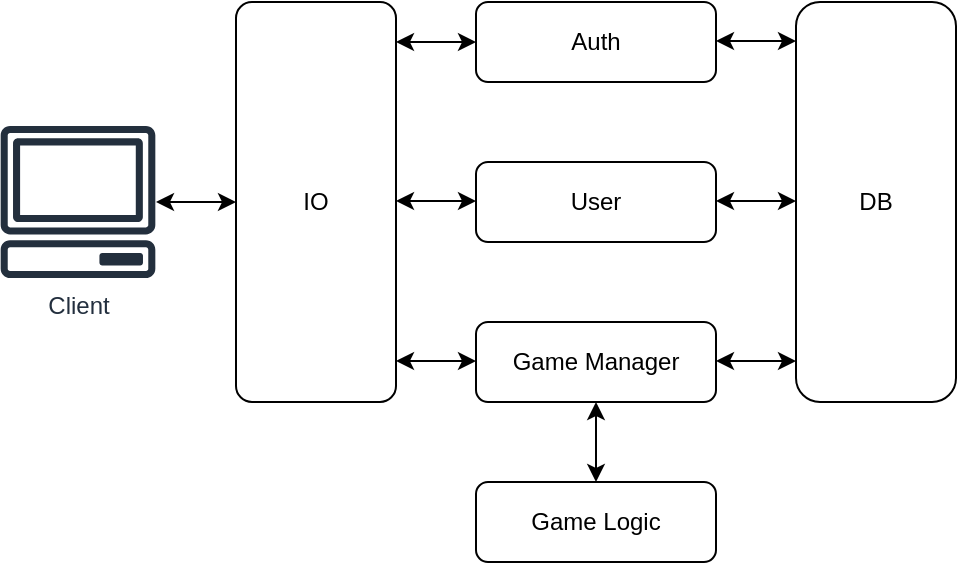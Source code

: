 <mxfile version="21.6.9" type="device">
  <diagram name="Page-1" id="zo90TAZG3Ob18_9Imayo">
    <mxGraphModel dx="1360" dy="811" grid="1" gridSize="10" guides="1" tooltips="1" connect="1" arrows="1" fold="1" page="1" pageScale="1" pageWidth="850" pageHeight="1100" math="0" shadow="0">
      <root>
        <mxCell id="0" />
        <mxCell id="1" parent="0" />
        <mxCell id="Q8fLvX5ATVyxlwA6RUIM-6" value="User" style="rounded=1;whiteSpace=wrap;html=1;" vertex="1" parent="1">
          <mxGeometry x="280" y="240" width="120" height="40" as="geometry" />
        </mxCell>
        <mxCell id="Q8fLvX5ATVyxlwA6RUIM-7" value="Game Manager" style="rounded=1;whiteSpace=wrap;html=1;" vertex="1" parent="1">
          <mxGeometry x="280" y="320" width="120" height="40" as="geometry" />
        </mxCell>
        <mxCell id="Q8fLvX5ATVyxlwA6RUIM-8" value="Auth" style="rounded=1;whiteSpace=wrap;html=1;" vertex="1" parent="1">
          <mxGeometry x="280" y="160" width="120" height="40" as="geometry" />
        </mxCell>
        <mxCell id="Q8fLvX5ATVyxlwA6RUIM-9" value="IO" style="rounded=1;whiteSpace=wrap;html=1;arcSize=10;points=[[0,0,0,0,0],[0,0.25,0,0,0],[0,0.5,0,0,0],[0,0.75,0,0,0],[0,1,0,0,0],[0.25,0,0,0,0],[0.25,1,0,0,0],[0.5,0,0,0,0],[0.5,1,0,0,0],[0.75,0,0,0,0],[0.75,1,0,0,0],[1,0,0,0,0],[1,0.05,0,0,0],[1,0.1,0,0,0],[1,0.15,0,0,0],[1,0.2,0,0,0],[1,0.25,0,0,0],[1,0.3,0,0,0],[1,0.35,0,0,0],[1,0.4,0,0,0],[1,0.45,0,0,0],[1,0.5,0,0,0],[1,0.55,0,0,0],[1,0.6,0,0,0],[1,0.65,0,0,0],[1,0.7,0,0,0],[1,0.75,0,0,0],[1,0.8,0,0,0],[1,0.85,0,0,0],[1,0.9,0,0,0],[1,0.95,0,0,0],[1,1,0,0,0]];" vertex="1" parent="1">
          <mxGeometry x="160" y="160" width="80" height="200" as="geometry" />
        </mxCell>
        <mxCell id="Q8fLvX5ATVyxlwA6RUIM-10" value="DB" style="rounded=1;whiteSpace=wrap;html=1;points=[[0,0,0,0,0],[0,0.05,0,0,0],[0,0.1,0,0,0],[0,0.15,0,0,0],[0,0.2,0,0,0],[0,0.25,0,0,0],[0,0.3,0,0,0],[0,0.35,0,0,0],[0,0.4,0,0,0],[0,0.45,0,0,0],[0,0.5,0,0,0],[0,0.55,0,0,0],[0,0.6,0,0,0],[0,0.65,0,0,0],[0,0.7,0,0,0],[0,0.75,0,0,0],[0,0.8,0,0,0],[0,0.85,0,0,0],[0,0.9,0,0,0],[0,0.95,0,0,0],[0,1,0,0,0],[0.25,0,0,0,0],[0.25,1,0,0,0],[0.5,0,0,0,0],[0.5,1,0,0,0],[0.75,0,0,0,0],[0.75,1,0,0,0],[1,0,0,0,0],[1,0.25,0,0,0],[1,0.5,0,0,0],[1,0.75,0,0,0],[1,1,0,0,0]];" vertex="1" parent="1">
          <mxGeometry x="440" y="160" width="80" height="200" as="geometry" />
        </mxCell>
        <mxCell id="Q8fLvX5ATVyxlwA6RUIM-13" value="Game Logic" style="rounded=1;whiteSpace=wrap;html=1;" vertex="1" parent="1">
          <mxGeometry x="280" y="400" width="120" height="40" as="geometry" />
        </mxCell>
        <mxCell id="Q8fLvX5ATVyxlwA6RUIM-25" value="" style="endArrow=classic;startArrow=classic;html=1;rounded=0;exitX=0;exitY=0.5;exitDx=0;exitDy=0;entryX=1;entryY=0.1;entryDx=0;entryDy=0;entryPerimeter=0;" edge="1" parent="1" source="Q8fLvX5ATVyxlwA6RUIM-8" target="Q8fLvX5ATVyxlwA6RUIM-9">
          <mxGeometry width="50" height="50" relative="1" as="geometry">
            <mxPoint x="200" y="510" as="sourcePoint" />
            <mxPoint x="250" y="460" as="targetPoint" />
          </mxGeometry>
        </mxCell>
        <mxCell id="Q8fLvX5ATVyxlwA6RUIM-33" value="" style="endArrow=classic;startArrow=classic;html=1;rounded=0;exitX=0;exitY=0.5;exitDx=0;exitDy=0;entryX=1;entryY=0.1;entryDx=0;entryDy=0;entryPerimeter=0;" edge="1" parent="1">
          <mxGeometry width="50" height="50" relative="1" as="geometry">
            <mxPoint x="440" y="179.5" as="sourcePoint" />
            <mxPoint x="400" y="179.5" as="targetPoint" />
          </mxGeometry>
        </mxCell>
        <mxCell id="Q8fLvX5ATVyxlwA6RUIM-34" value="" style="endArrow=classic;startArrow=classic;html=1;rounded=0;exitX=0;exitY=0.5;exitDx=0;exitDy=0;entryX=1;entryY=0.1;entryDx=0;entryDy=0;entryPerimeter=0;" edge="1" parent="1">
          <mxGeometry width="50" height="50" relative="1" as="geometry">
            <mxPoint x="440" y="259.5" as="sourcePoint" />
            <mxPoint x="400" y="259.5" as="targetPoint" />
          </mxGeometry>
        </mxCell>
        <mxCell id="Q8fLvX5ATVyxlwA6RUIM-35" value="" style="endArrow=classic;startArrow=classic;html=1;rounded=0;exitX=0;exitY=0.5;exitDx=0;exitDy=0;entryX=1;entryY=0.1;entryDx=0;entryDy=0;entryPerimeter=0;" edge="1" parent="1">
          <mxGeometry width="50" height="50" relative="1" as="geometry">
            <mxPoint x="280" y="339.5" as="sourcePoint" />
            <mxPoint x="240" y="339.5" as="targetPoint" />
          </mxGeometry>
        </mxCell>
        <mxCell id="Q8fLvX5ATVyxlwA6RUIM-36" value="" style="endArrow=classic;startArrow=classic;html=1;rounded=0;exitX=0;exitY=0.5;exitDx=0;exitDy=0;entryX=1;entryY=0.1;entryDx=0;entryDy=0;entryPerimeter=0;" edge="1" parent="1">
          <mxGeometry width="50" height="50" relative="1" as="geometry">
            <mxPoint x="440" y="339.5" as="sourcePoint" />
            <mxPoint x="400" y="339.5" as="targetPoint" />
          </mxGeometry>
        </mxCell>
        <mxCell id="Q8fLvX5ATVyxlwA6RUIM-37" value="" style="endArrow=classic;startArrow=classic;html=1;rounded=0;exitX=0;exitY=0.5;exitDx=0;exitDy=0;exitPerimeter=0;" edge="1" parent="1" source="Q8fLvX5ATVyxlwA6RUIM-9">
          <mxGeometry width="50" height="50" relative="1" as="geometry">
            <mxPoint x="120" y="419.5" as="sourcePoint" />
            <mxPoint x="120" y="260" as="targetPoint" />
          </mxGeometry>
        </mxCell>
        <mxCell id="Q8fLvX5ATVyxlwA6RUIM-38" value="" style="endArrow=classic;startArrow=classic;html=1;rounded=0;exitX=0;exitY=0.5;exitDx=0;exitDy=0;entryX=1;entryY=0.1;entryDx=0;entryDy=0;entryPerimeter=0;" edge="1" parent="1">
          <mxGeometry width="50" height="50" relative="1" as="geometry">
            <mxPoint x="280" y="259.5" as="sourcePoint" />
            <mxPoint x="240" y="259.5" as="targetPoint" />
          </mxGeometry>
        </mxCell>
        <mxCell id="Q8fLvX5ATVyxlwA6RUIM-40" value="Client" style="sketch=0;outlineConnect=0;fontColor=#232F3E;gradientColor=none;fillColor=#232F3D;strokeColor=none;dashed=0;verticalLabelPosition=bottom;verticalAlign=top;align=center;html=1;fontSize=12;fontStyle=0;aspect=fixed;pointerEvents=1;shape=mxgraph.aws4.client;" vertex="1" parent="1">
          <mxGeometry x="42" y="222" width="78" height="76" as="geometry" />
        </mxCell>
        <mxCell id="Q8fLvX5ATVyxlwA6RUIM-43" value="" style="endArrow=classic;startArrow=classic;html=1;rounded=0;exitX=0.5;exitY=1;exitDx=0;exitDy=0;entryX=0.5;entryY=0;entryDx=0;entryDy=0;" edge="1" parent="1" source="Q8fLvX5ATVyxlwA6RUIM-7" target="Q8fLvX5ATVyxlwA6RUIM-13">
          <mxGeometry width="50" height="50" relative="1" as="geometry">
            <mxPoint x="400" y="440" as="sourcePoint" />
            <mxPoint x="450" y="390" as="targetPoint" />
          </mxGeometry>
        </mxCell>
      </root>
    </mxGraphModel>
  </diagram>
</mxfile>
